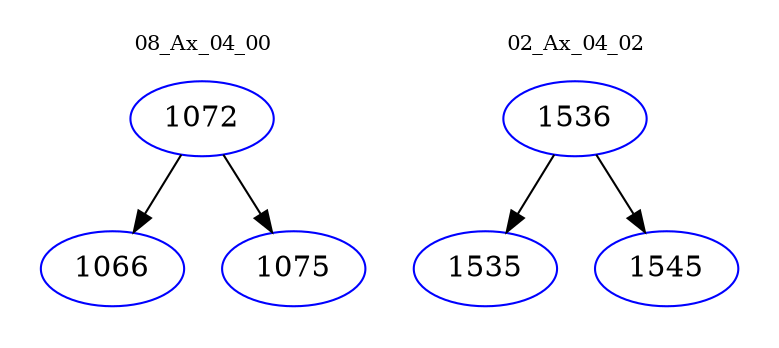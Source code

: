 digraph{
subgraph cluster_0 {
color = white
label = "08_Ax_04_00";
fontsize=10;
T0_1072 [label="1072", color="blue"]
T0_1072 -> T0_1066 [color="black"]
T0_1066 [label="1066", color="blue"]
T0_1072 -> T0_1075 [color="black"]
T0_1075 [label="1075", color="blue"]
}
subgraph cluster_1 {
color = white
label = "02_Ax_04_02";
fontsize=10;
T1_1536 [label="1536", color="blue"]
T1_1536 -> T1_1535 [color="black"]
T1_1535 [label="1535", color="blue"]
T1_1536 -> T1_1545 [color="black"]
T1_1545 [label="1545", color="blue"]
}
}
